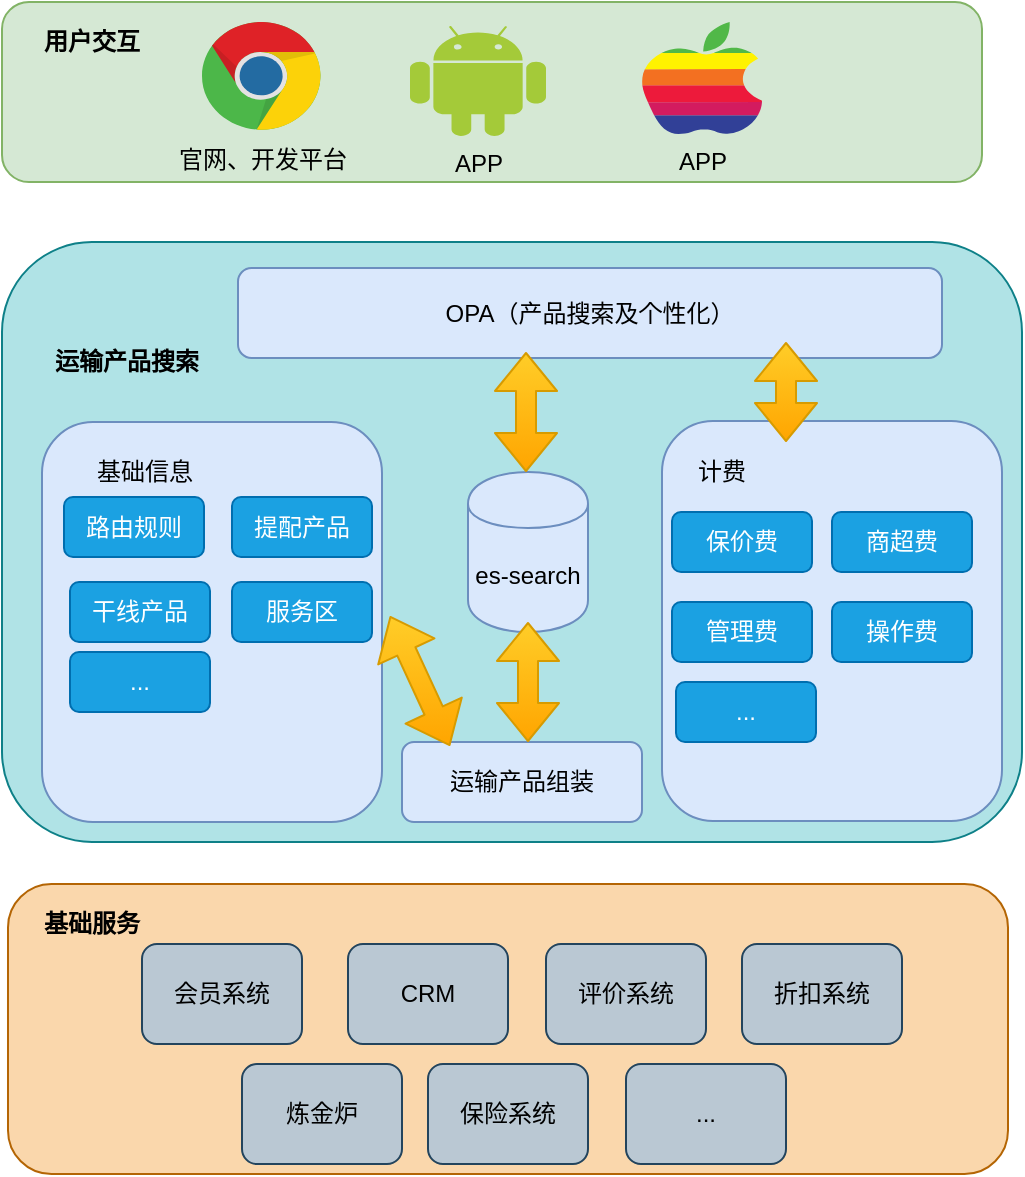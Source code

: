 <mxfile version="10.7.1" type="device"><diagram id="oUX8fkWQe4lvQakmdH8j" name="第 1 页"><mxGraphModel dx="808" dy="645" grid="1" gridSize="10" guides="1" tooltips="1" connect="1" arrows="1" fold="1" page="1" pageScale="1" pageWidth="827" pageHeight="1169" math="0" shadow="0"><root><mxCell id="0"/><mxCell id="1" parent="0"/><mxCell id="O_EDEEpTFw3h3lcR4QZe-1" value="" style="rounded=1;whiteSpace=wrap;html=1;fillColor=#d5e8d4;strokeColor=#82b366;" vertex="1" parent="1"><mxGeometry x="160" y="20" width="490" height="90" as="geometry"/></mxCell><mxCell id="O_EDEEpTFw3h3lcR4QZe-2" value="用户交互" style="text;html=1;strokeColor=none;fillColor=none;align=center;verticalAlign=middle;whiteSpace=wrap;rounded=0;fontStyle=1" vertex="1" parent="1"><mxGeometry x="180" y="30" width="50" height="20" as="geometry"/></mxCell><mxCell id="O_EDEEpTFw3h3lcR4QZe-6" value="" style="rounded=1;whiteSpace=wrap;html=1;fillColor=#b0e3e6;strokeColor=#0e8088;" vertex="1" parent="1"><mxGeometry x="160" y="140" width="510" height="300" as="geometry"/></mxCell><mxCell id="O_EDEEpTFw3h3lcR4QZe-7" value="运输产品搜索" style="text;html=1;strokeColor=none;fillColor=none;align=center;verticalAlign=middle;whiteSpace=wrap;rounded=0;fontStyle=1" vertex="1" parent="1"><mxGeometry x="185" y="190" width="75" height="20" as="geometry"/></mxCell><mxCell id="O_EDEEpTFw3h3lcR4QZe-9" value="" style="rounded=1;whiteSpace=wrap;html=1;fillColor=#fad7ac;strokeColor=#b46504;" vertex="1" parent="1"><mxGeometry x="163" y="461" width="500" height="145" as="geometry"/></mxCell><mxCell id="O_EDEEpTFw3h3lcR4QZe-10" value="基础服务" style="text;html=1;strokeColor=none;fillColor=none;align=center;verticalAlign=middle;whiteSpace=wrap;rounded=0;fontStyle=1" vertex="1" parent="1"><mxGeometry x="180" y="471" width="50" height="20" as="geometry"/></mxCell><mxCell id="O_EDEEpTFw3h3lcR4QZe-12" value="APP&lt;br&gt;" style="dashed=0;outlineConnect=0;html=1;align=center;labelPosition=center;verticalLabelPosition=bottom;verticalAlign=top;shape=mxgraph.weblogos.android;fillColor=#A4CA39;strokeColor=none" vertex="1" parent="1"><mxGeometry x="364" y="32" width="68" height="55" as="geometry"/></mxCell><mxCell id="O_EDEEpTFw3h3lcR4QZe-13" value="会员系统" style="rounded=1;whiteSpace=wrap;html=1;fillColor=#bac8d3;strokeColor=#23445d;" vertex="1" parent="1"><mxGeometry x="230" y="491" width="80" height="50" as="geometry"/></mxCell><mxCell id="O_EDEEpTFw3h3lcR4QZe-14" value="CRM" style="rounded=1;whiteSpace=wrap;html=1;fillColor=#bac8d3;strokeColor=#23445d;" vertex="1" parent="1"><mxGeometry x="333" y="491" width="80" height="50" as="geometry"/></mxCell><mxCell id="O_EDEEpTFw3h3lcR4QZe-15" value="官网、开发平台" style="dashed=0;outlineConnect=0;html=1;align=center;labelPosition=center;verticalLabelPosition=bottom;verticalAlign=top;shape=mxgraph.weblogos.chrome" vertex="1" parent="1"><mxGeometry x="260" y="30" width="60" height="55" as="geometry"/></mxCell><mxCell id="O_EDEEpTFw3h3lcR4QZe-16" value="APP" style="dashed=0;outlineConnect=0;html=1;align=center;labelPosition=center;verticalLabelPosition=bottom;verticalAlign=top;shape=mxgraph.weblogos.apple_classic" vertex="1" parent="1"><mxGeometry x="480" y="30" width="60" height="56" as="geometry"/></mxCell><mxCell id="O_EDEEpTFw3h3lcR4QZe-17" value="评价系统" style="rounded=1;whiteSpace=wrap;html=1;fillColor=#bac8d3;strokeColor=#23445d;" vertex="1" parent="1"><mxGeometry x="432" y="491" width="80" height="50" as="geometry"/></mxCell><mxCell id="O_EDEEpTFw3h3lcR4QZe-18" value="折扣系统" style="rounded=1;whiteSpace=wrap;html=1;fillColor=#bac8d3;strokeColor=#23445d;" vertex="1" parent="1"><mxGeometry x="530" y="491" width="80" height="50" as="geometry"/></mxCell><mxCell id="O_EDEEpTFw3h3lcR4QZe-19" value="炼金炉" style="rounded=1;whiteSpace=wrap;html=1;fillColor=#bac8d3;strokeColor=#23445d;" vertex="1" parent="1"><mxGeometry x="280" y="551" width="80" height="50" as="geometry"/></mxCell><mxCell id="O_EDEEpTFw3h3lcR4QZe-20" value="保险系统" style="rounded=1;whiteSpace=wrap;html=1;fillColor=#bac8d3;strokeColor=#23445d;" vertex="1" parent="1"><mxGeometry x="373" y="551" width="80" height="50" as="geometry"/></mxCell><mxCell id="O_EDEEpTFw3h3lcR4QZe-21" value="..." style="rounded=1;whiteSpace=wrap;html=1;fillColor=#bac8d3;strokeColor=#23445d;" vertex="1" parent="1"><mxGeometry x="472" y="551" width="80" height="50" as="geometry"/></mxCell><mxCell id="O_EDEEpTFw3h3lcR4QZe-24" value="" style="rounded=1;whiteSpace=wrap;html=1;fillColor=#dae8fc;strokeColor=#6c8ebf;" vertex="1" parent="1"><mxGeometry x="180" y="230" width="170" height="200" as="geometry"/></mxCell><mxCell id="O_EDEEpTFw3h3lcR4QZe-26" value="运输产品组装" style="rounded=1;whiteSpace=wrap;html=1;fillColor=#dae8fc;strokeColor=#6c8ebf;" vertex="1" parent="1"><mxGeometry x="360" y="390" width="120" height="40" as="geometry"/></mxCell><mxCell id="O_EDEEpTFw3h3lcR4QZe-28" value="基础信息" style="text;html=1;strokeColor=none;fillColor=none;align=center;verticalAlign=middle;whiteSpace=wrap;rounded=0;" vertex="1" parent="1"><mxGeometry x="203" y="245" width="57" height="20" as="geometry"/></mxCell><mxCell id="O_EDEEpTFw3h3lcR4QZe-31" value="es-search" style="shape=cylinder;whiteSpace=wrap;html=1;boundedLbl=1;backgroundOutline=1;fillColor=#dae8fc;strokeColor=#6c8ebf;" vertex="1" parent="1"><mxGeometry x="393" y="255" width="60" height="80" as="geometry"/></mxCell><mxCell id="O_EDEEpTFw3h3lcR4QZe-32" value="" style="shape=flexArrow;endArrow=classic;startArrow=classic;html=1;gradientColor=#ffa500;fillColor=#ffcd28;strokeColor=#d79b00;" edge="1" parent="1"><mxGeometry width="50" height="50" relative="1" as="geometry"><mxPoint x="384" y="392" as="sourcePoint"/><mxPoint x="354" y="327" as="targetPoint"/></mxGeometry></mxCell><mxCell id="O_EDEEpTFw3h3lcR4QZe-33" value="" style="shape=flexArrow;endArrow=classic;startArrow=classic;html=1;gradientColor=#ffa500;fillColor=#ffcd28;strokeColor=#d79b00;" edge="1" parent="1"><mxGeometry width="50" height="50" relative="1" as="geometry"><mxPoint x="423" y="390" as="sourcePoint"/><mxPoint x="423" y="330" as="targetPoint"/></mxGeometry></mxCell><mxCell id="O_EDEEpTFw3h3lcR4QZe-34" value="OPA（产品搜索及个性化）" style="rounded=1;whiteSpace=wrap;html=1;fillColor=#dae8fc;strokeColor=#6c8ebf;" vertex="1" parent="1"><mxGeometry x="278" y="153" width="352" height="45" as="geometry"/></mxCell><mxCell id="O_EDEEpTFw3h3lcR4QZe-37" value="" style="shape=flexArrow;endArrow=classic;startArrow=classic;html=1;gradientColor=#ffa500;fillColor=#ffcd28;strokeColor=#d79b00;" edge="1" parent="1"><mxGeometry width="50" height="50" relative="1" as="geometry"><mxPoint x="422" y="255" as="sourcePoint"/><mxPoint x="422" y="195" as="targetPoint"/></mxGeometry></mxCell><mxCell id="O_EDEEpTFw3h3lcR4QZe-39" value="路由规则" style="rounded=1;whiteSpace=wrap;html=1;fillColor=#1ba1e2;strokeColor=#006EAF;fontColor=#ffffff;" vertex="1" parent="1"><mxGeometry x="191" y="267.5" width="70" height="30" as="geometry"/></mxCell><mxCell id="O_EDEEpTFw3h3lcR4QZe-40" value="干线产品" style="rounded=1;whiteSpace=wrap;html=1;fillColor=#1ba1e2;strokeColor=#006EAF;fontColor=#ffffff;" vertex="1" parent="1"><mxGeometry x="194" y="310" width="70" height="30" as="geometry"/></mxCell><mxCell id="O_EDEEpTFw3h3lcR4QZe-41" value="提配产品" style="rounded=1;whiteSpace=wrap;html=1;fillColor=#1ba1e2;strokeColor=#006EAF;fontColor=#ffffff;" vertex="1" parent="1"><mxGeometry x="275" y="267.5" width="70" height="30" as="geometry"/></mxCell><mxCell id="O_EDEEpTFw3h3lcR4QZe-42" value="服务区" style="rounded=1;whiteSpace=wrap;html=1;fillColor=#1ba1e2;strokeColor=#006EAF;fontColor=#ffffff;" vertex="1" parent="1"><mxGeometry x="275" y="310" width="70" height="30" as="geometry"/></mxCell><mxCell id="O_EDEEpTFw3h3lcR4QZe-43" value="..." style="rounded=1;whiteSpace=wrap;html=1;fillColor=#1ba1e2;strokeColor=#006EAF;fontColor=#ffffff;" vertex="1" parent="1"><mxGeometry x="194" y="345" width="70" height="30" as="geometry"/></mxCell><mxCell id="O_EDEEpTFw3h3lcR4QZe-44" value="" style="rounded=1;whiteSpace=wrap;html=1;fillColor=#dae8fc;strokeColor=#6c8ebf;" vertex="1" parent="1"><mxGeometry x="490" y="229.5" width="170" height="200" as="geometry"/></mxCell><mxCell id="O_EDEEpTFw3h3lcR4QZe-45" value="计费" style="text;html=1;strokeColor=none;fillColor=none;align=center;verticalAlign=middle;whiteSpace=wrap;rounded=0;" vertex="1" parent="1"><mxGeometry x="500" y="245" width="40" height="20" as="geometry"/></mxCell><mxCell id="O_EDEEpTFw3h3lcR4QZe-46" value="保价费" style="rounded=1;whiteSpace=wrap;html=1;fillColor=#1ba1e2;strokeColor=#006EAF;fontColor=#ffffff;" vertex="1" parent="1"><mxGeometry x="495" y="275" width="70" height="30" as="geometry"/></mxCell><mxCell id="O_EDEEpTFw3h3lcR4QZe-47" value="商超费" style="rounded=1;whiteSpace=wrap;html=1;fillColor=#1ba1e2;strokeColor=#006EAF;fontColor=#ffffff;" vertex="1" parent="1"><mxGeometry x="575" y="275" width="70" height="30" as="geometry"/></mxCell><mxCell id="O_EDEEpTFw3h3lcR4QZe-48" value="管理费" style="rounded=1;whiteSpace=wrap;html=1;fillColor=#1ba1e2;strokeColor=#006EAF;fontColor=#ffffff;" vertex="1" parent="1"><mxGeometry x="495" y="320" width="70" height="30" as="geometry"/></mxCell><mxCell id="O_EDEEpTFw3h3lcR4QZe-49" value="操作费" style="rounded=1;whiteSpace=wrap;html=1;fillColor=#1ba1e2;strokeColor=#006EAF;fontColor=#ffffff;" vertex="1" parent="1"><mxGeometry x="575" y="320" width="70" height="30" as="geometry"/></mxCell><mxCell id="O_EDEEpTFw3h3lcR4QZe-50" value="..." style="rounded=1;whiteSpace=wrap;html=1;fillColor=#1ba1e2;strokeColor=#006EAF;fontColor=#ffffff;" vertex="1" parent="1"><mxGeometry x="497" y="360" width="70" height="30" as="geometry"/></mxCell><mxCell id="O_EDEEpTFw3h3lcR4QZe-51" value="" style="shape=flexArrow;endArrow=classic;startArrow=classic;html=1;gradientColor=#ffa500;fillColor=#ffcd28;strokeColor=#d79b00;" edge="1" parent="1"><mxGeometry width="50" height="50" relative="1" as="geometry"><mxPoint x="552" y="190" as="sourcePoint"/><mxPoint x="552" y="240" as="targetPoint"/></mxGeometry></mxCell></root></mxGraphModel></diagram></mxfile>